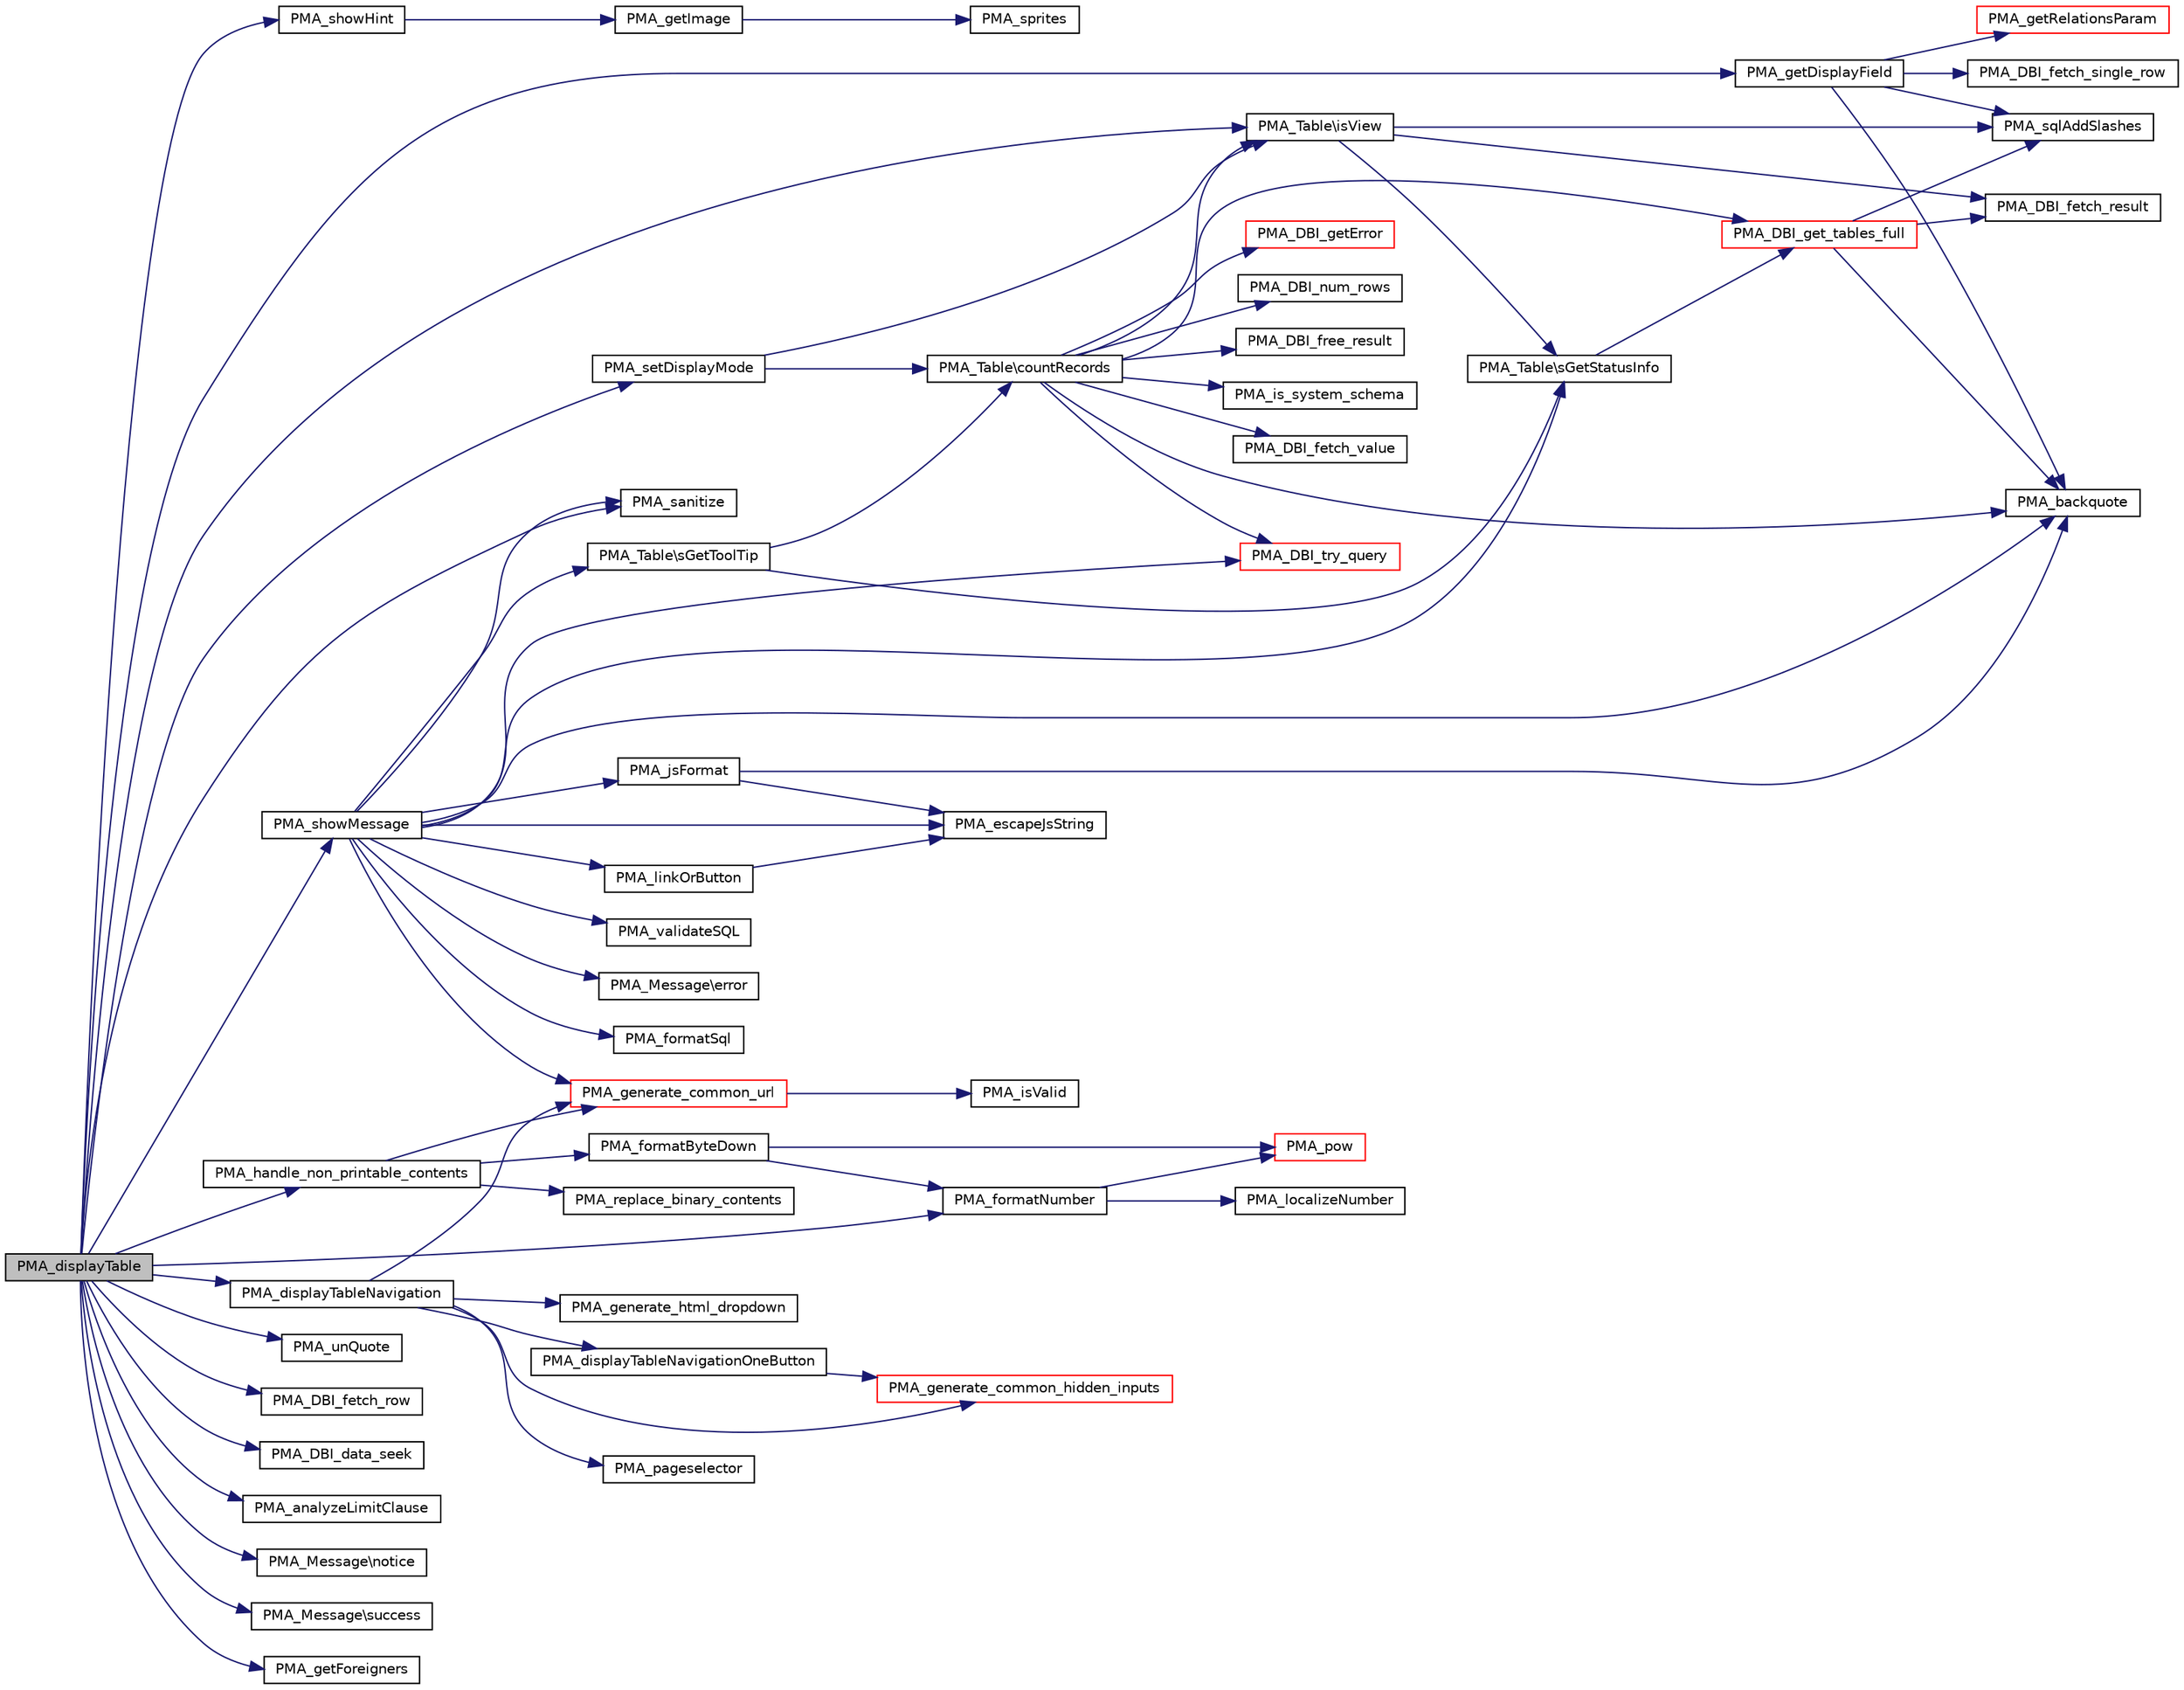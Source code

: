 digraph G
{
  edge [fontname="Helvetica",fontsize="10",labelfontname="Helvetica",labelfontsize="10"];
  node [fontname="Helvetica",fontsize="10",shape=record];
  rankdir="LR";
  Node1 [label="PMA_displayTable",height=0.2,width=0.4,color="black", fillcolor="grey75", style="filled" fontcolor="black"];
  Node1 -> Node2 [color="midnightblue",fontsize="10",style="solid",fontname="Helvetica"];
  Node2 [label="PMA_showHint",height=0.2,width=0.4,color="black", fillcolor="white", style="filled",URL="$common_8lib_8php.html#a081817420a85500983dfb5e02110d9f9",tooltip="returns HTML for a footnote marker and add the messsage to the footnotes"];
  Node2 -> Node3 [color="midnightblue",fontsize="10",style="solid",fontname="Helvetica"];
  Node3 [label="PMA_getImage",height=0.2,width=0.4,color="black", fillcolor="white", style="filled",URL="$common_8lib_8php.html#a54fdec9763bf305a5082d23a5d7d5957",tooltip="Returns an HTML IMG tag for a particular image from a theme, which may be an actual file or an icon f..."];
  Node3 -> Node4 [color="midnightblue",fontsize="10",style="solid",fontname="Helvetica"];
  Node4 [label="PMA_sprites",height=0.2,width=0.4,color="black", fillcolor="white", style="filled",URL="$original_2sprites_8lib_8php.html#adb1d24853efb54486657e2e22bd9755e"];
  Node1 -> Node5 [color="midnightblue",fontsize="10",style="solid",fontname="Helvetica"];
  Node5 [label="PMA_sanitize",height=0.2,width=0.4,color="black", fillcolor="white", style="filled",URL="$sanitizing_8lib_8php.html#ac0444f97c4d50f0e109dc0ec5d86b665",tooltip="Sanitizes $message, taking into account our special codes for formatting."];
  Node1 -> Node6 [color="midnightblue",fontsize="10",style="solid",fontname="Helvetica"];
  Node6 [label="PMA_setDisplayMode",height=0.2,width=0.4,color="black", fillcolor="white", style="filled",URL="$display__tbl_8lib_8php.html#a1d6c4bbc5354600cc41634d3dd8066b9",tooltip="Defines the display mode to use for the results of a SQL query."];
  Node6 -> Node7 [color="midnightblue",fontsize="10",style="solid",fontname="Helvetica"];
  Node7 [label="PMA_Table\\countRecords",height=0.2,width=0.4,color="black", fillcolor="white", style="filled",URL="$classPMA__Table.html#af4c743afaabb1e05e2336e1307ec2df3",tooltip="Counts and returns (or displays) the number of records in a table."];
  Node7 -> Node8 [color="midnightblue",fontsize="10",style="solid",fontname="Helvetica"];
  Node8 [label="PMA_Table\\isView",height=0.2,width=0.4,color="black", fillcolor="white", style="filled",URL="$classPMA__Table.html#af9040740c71098b2c58b3234d7f0afaa",tooltip="returns whether the table is actually a view"];
  Node8 -> Node9 [color="midnightblue",fontsize="10",style="solid",fontname="Helvetica"];
  Node9 [label="PMA_Table\\sGetStatusInfo",height=0.2,width=0.4,color="black", fillcolor="white", style="filled",URL="$classPMA__Table.html#a5bcf320752029cac160933f74afc8742",tooltip="Returns full table status info, or specific if $info provided this info is collected from information..."];
  Node9 -> Node10 [color="midnightblue",fontsize="10",style="solid",fontname="Helvetica"];
  Node10 [label="PMA_DBI_get_tables_full",height=0.2,width=0.4,color="red", fillcolor="white", style="filled",URL="$database__interface_8lib_8php.html#a666173b932079177ab299983242adc58",tooltip="returns array of all tables in given db or dbs this function expects unquoted names: RIGHT: my_databa..."];
  Node10 -> Node11 [color="midnightblue",fontsize="10",style="solid",fontname="Helvetica"];
  Node11 [label="PMA_sqlAddSlashes",height=0.2,width=0.4,color="black", fillcolor="white", style="filled",URL="$common_8lib_8php.html#a799062f79f401d1f20735d292d008eaf",tooltip="Add slashes before &quot;&#39;&quot; and &quot;\&quot; characters so a value containing them can be used in a sql comparison..."];
  Node10 -> Node12 [color="midnightblue",fontsize="10",style="solid",fontname="Helvetica"];
  Node12 [label="PMA_backquote",height=0.2,width=0.4,color="black", fillcolor="white", style="filled",URL="$common_8lib_8php.html#a81c4628f679a153bb4475c5ee2ae49ec",tooltip="Adds backquotes on both sides of a database, table or field name."];
  Node10 -> Node13 [color="midnightblue",fontsize="10",style="solid",fontname="Helvetica"];
  Node13 [label="PMA_DBI_fetch_result",height=0.2,width=0.4,color="black", fillcolor="white", style="filled",URL="$database__interface_8lib_8php.html#a761f919096699667412d2ffd391eaa5b",tooltip="returns all rows in the resultset in one array"];
  Node8 -> Node13 [color="midnightblue",fontsize="10",style="solid",fontname="Helvetica"];
  Node8 -> Node11 [color="midnightblue",fontsize="10",style="solid",fontname="Helvetica"];
  Node7 -> Node10 [color="midnightblue",fontsize="10",style="solid",fontname="Helvetica"];
  Node7 -> Node14 [color="midnightblue",fontsize="10",style="solid",fontname="Helvetica"];
  Node14 [label="PMA_is_system_schema",height=0.2,width=0.4,color="black", fillcolor="white", style="filled",URL="$database__interface_8lib_8php.html#ab3a7f643170e9d96461975b2f2786555",tooltip="Checks whether given schema is a system schema: information_schema (MySQL and Drizzle) or data_dictio..."];
  Node7 -> Node15 [color="midnightblue",fontsize="10",style="solid",fontname="Helvetica"];
  Node15 [label="PMA_DBI_fetch_value",height=0.2,width=0.4,color="black", fillcolor="white", style="filled",URL="$database__interface_8lib_8php.html#a772f12a953dd2908745bb16a8fa7b63a",tooltip="returns a single value from the given result or query, if the query or the result has more than one r..."];
  Node7 -> Node12 [color="midnightblue",fontsize="10",style="solid",fontname="Helvetica"];
  Node7 -> Node16 [color="midnightblue",fontsize="10",style="solid",fontname="Helvetica"];
  Node16 [label="PMA_DBI_try_query",height=0.2,width=0.4,color="red", fillcolor="white", style="filled",URL="$database__interface_8lib_8php.html#af4f8622d2f5df7858e4e6ca425ac0274",tooltip="runs a query and returns the result"];
  Node7 -> Node17 [color="midnightblue",fontsize="10",style="solid",fontname="Helvetica"];
  Node17 [label="PMA_DBI_getError",height=0.2,width=0.4,color="red", fillcolor="white", style="filled",URL="$drizzle_8dbi_8lib_8php.html#a704868d694079bc38c1947d370b8bf79",tooltip="returns last error message or false if no errors occured"];
  Node7 -> Node18 [color="midnightblue",fontsize="10",style="solid",fontname="Helvetica"];
  Node18 [label="PMA_DBI_num_rows",height=0.2,width=0.4,color="black", fillcolor="white", style="filled",URL="$drizzle_8dbi_8lib_8php.html#ad3805f1da9fe87cc10e96acf0710d803",tooltip="returns the number of rows returned by last query"];
  Node7 -> Node19 [color="midnightblue",fontsize="10",style="solid",fontname="Helvetica"];
  Node19 [label="PMA_DBI_free_result",height=0.2,width=0.4,color="black", fillcolor="white", style="filled",URL="$drizzle_8dbi_8lib_8php.html#a69ffa6649f3460798f5d0db03f1e2a5a",tooltip="Frees memory associated with the result."];
  Node6 -> Node8 [color="midnightblue",fontsize="10",style="solid",fontname="Helvetica"];
  Node1 -> Node20 [color="midnightblue",fontsize="10",style="solid",fontname="Helvetica"];
  Node20 [label="PMA_unQuote",height=0.2,width=0.4,color="black", fillcolor="white", style="filled",URL="$common_8lib_8php.html#aa3c7e6be52567014a075e7fdb18ff2c6",tooltip="removes quotes (&#39;,\",`) from a quoted string"];
  Node1 -> Node21 [color="midnightblue",fontsize="10",style="solid",fontname="Helvetica"];
  Node21 [label="PMA_DBI_fetch_row",height=0.2,width=0.4,color="black", fillcolor="white", style="filled",URL="$drizzle_8dbi_8lib_8php.html#a76a677a68b562828af0dfe4467107d31",tooltip="returns array of rows with numeric keys from $result"];
  Node1 -> Node22 [color="midnightblue",fontsize="10",style="solid",fontname="Helvetica"];
  Node22 [label="PMA_handle_non_printable_contents",height=0.2,width=0.4,color="black", fillcolor="white", style="filled",URL="$display__tbl_8lib_8php.html#adc2b985ffe56063359ca5c9b996518f9",tooltip="Verifies what to do with non-printable contents (binary or BLOB) in Browse mode."];
  Node22 -> Node23 [color="midnightblue",fontsize="10",style="solid",fontname="Helvetica"];
  Node23 [label="PMA_formatByteDown",height=0.2,width=0.4,color="black", fillcolor="white", style="filled",URL="$common_8lib_8php.html#a90de48fb0bb54fca6db6a407aa2ab8cf",tooltip="Formats $value to byte view."];
  Node23 -> Node24 [color="midnightblue",fontsize="10",style="solid",fontname="Helvetica"];
  Node24 [label="PMA_pow",height=0.2,width=0.4,color="red", fillcolor="white", style="filled",URL="$common_8lib_8php.html#aaade54960e4ce59a18b04f1cfd724b77",tooltip="Exponential expression / raise number into power."];
  Node23 -> Node25 [color="midnightblue",fontsize="10",style="solid",fontname="Helvetica"];
  Node25 [label="PMA_formatNumber",height=0.2,width=0.4,color="black", fillcolor="white", style="filled",URL="$common_8lib_8php.html#abeaeabaf95ad63e5163642ff03ec6879",tooltip="Formats $value to the given length and appends SI prefixes with a $length of 0 no truncation occurs..."];
  Node25 -> Node24 [color="midnightblue",fontsize="10",style="solid",fontname="Helvetica"];
  Node25 -> Node26 [color="midnightblue",fontsize="10",style="solid",fontname="Helvetica"];
  Node26 [label="PMA_localizeNumber",height=0.2,width=0.4,color="black", fillcolor="white", style="filled",URL="$common_8lib_8php.html#ab4019f8f649e81f8d6525969fdba212e",tooltip="Changes thousands and decimal separators to locale specific values."];
  Node22 -> Node27 [color="midnightblue",fontsize="10",style="solid",fontname="Helvetica"];
  Node27 [label="PMA_replace_binary_contents",height=0.2,width=0.4,color="black", fillcolor="white", style="filled",URL="$common_8lib_8php.html#ab1f3cd4bfc6d70701658e5e08bb89281",tooltip="Replaces some characters by a displayable equivalent."];
  Node22 -> Node28 [color="midnightblue",fontsize="10",style="solid",fontname="Helvetica"];
  Node28 [label="PMA_generate_common_url",height=0.2,width=0.4,color="red", fillcolor="white", style="filled",URL="$url__generating_8lib_8php.html#ad5c0cfef7cb600a158a1ef5fa321a094",tooltip="Generates text with URL parameters."];
  Node28 -> Node29 [color="midnightblue",fontsize="10",style="solid",fontname="Helvetica"];
  Node29 [label="PMA_isValid",height=0.2,width=0.4,color="black", fillcolor="white", style="filled",URL="$core_8lib_8php.html#a1b8fd01cdfbdfaac35e692fcdaaad700",tooltip="checks given $var against $type or $compare"];
  Node1 -> Node30 [color="midnightblue",fontsize="10",style="solid",fontname="Helvetica"];
  Node30 [label="PMA_DBI_data_seek",height=0.2,width=0.4,color="black", fillcolor="white", style="filled",URL="$drizzle_8dbi_8lib_8php.html#aac7efdc35cbbd9715c3f43784a8a0c97",tooltip="Adjusts the result pointer to an arbitrary row in the result."];
  Node1 -> Node31 [color="midnightblue",fontsize="10",style="solid",fontname="Helvetica"];
  Node31 [label="PMA_analyzeLimitClause",height=0.2,width=0.4,color="black", fillcolor="white", style="filled",URL="$common_8lib_8php.html#a4faf03cde6f5a6f5f5d4fa0816cad2aa",tooltip="Analyzes the limit clause and return the start and length attributes of it."];
  Node1 -> Node8 [color="midnightblue",fontsize="10",style="solid",fontname="Helvetica"];
  Node1 -> Node32 [color="midnightblue",fontsize="10",style="solid",fontname="Helvetica"];
  Node32 [label="PMA_Message\\notice",height=0.2,width=0.4,color="black", fillcolor="white", style="filled",URL="$classPMA__Message.html#ae349e34602657ee46e56d435e93fa2db",tooltip="get PMA_Message of type notice"];
  Node1 -> Node33 [color="midnightblue",fontsize="10",style="solid",fontname="Helvetica"];
  Node33 [label="PMA_Message\\success",height=0.2,width=0.4,color="black", fillcolor="white", style="filled",URL="$classPMA__Message.html#a18c1022045762ab6747a98cb4464819e",tooltip="get PMA_Message of type success"];
  Node1 -> Node25 [color="midnightblue",fontsize="10",style="solid",fontname="Helvetica"];
  Node1 -> Node34 [color="midnightblue",fontsize="10",style="solid",fontname="Helvetica"];
  Node34 [label="PMA_showMessage",height=0.2,width=0.4,color="black", fillcolor="white", style="filled",URL="$common_8lib_8php.html#ac856542e67ea0192bc0fc7fd1fb21d09",tooltip="displays the message and the query usually the message is the result of the query executed..."];
  Node34 -> Node35 [color="midnightblue",fontsize="10",style="solid",fontname="Helvetica"];
  Node35 [label="PMA_Table\\sGetToolTip",height=0.2,width=0.4,color="black", fillcolor="white", style="filled",URL="$classPMA__Table.html#a162e3cb99911afe8ac6fb7de1ac9c421"];
  Node35 -> Node9 [color="midnightblue",fontsize="10",style="solid",fontname="Helvetica"];
  Node35 -> Node7 [color="midnightblue",fontsize="10",style="solid",fontname="Helvetica"];
  Node34 -> Node36 [color="midnightblue",fontsize="10",style="solid",fontname="Helvetica"];
  Node36 [label="PMA_jsFormat",height=0.2,width=0.4,color="black", fillcolor="white", style="filled",URL="$js__escape_8lib_8php.html#adefa5e0c287e2534fb2d5a518cebc968",tooltip="Format a string so it can be a string inside JavaScript code inside an eventhandler (onclick..."];
  Node36 -> Node37 [color="midnightblue",fontsize="10",style="solid",fontname="Helvetica"];
  Node37 [label="PMA_escapeJsString",height=0.2,width=0.4,color="black", fillcolor="white", style="filled",URL="$js__escape_8lib_8php.html#a31d2bbc7cf239a64153dd958670f9ac7",tooltip="escapes a string to be inserted as string a JavaScript block enclosed by &lt;![CDATA[ ..."];
  Node36 -> Node12 [color="midnightblue",fontsize="10",style="solid",fontname="Helvetica"];
  Node34 -> Node12 [color="midnightblue",fontsize="10",style="solid",fontname="Helvetica"];
  Node34 -> Node9 [color="midnightblue",fontsize="10",style="solid",fontname="Helvetica"];
  Node34 -> Node16 [color="midnightblue",fontsize="10",style="solid",fontname="Helvetica"];
  Node34 -> Node5 [color="midnightblue",fontsize="10",style="solid",fontname="Helvetica"];
  Node34 -> Node38 [color="midnightblue",fontsize="10",style="solid",fontname="Helvetica"];
  Node38 [label="PMA_validateSQL",height=0.2,width=0.4,color="black", fillcolor="white", style="filled",URL="$sqlvalidator_8lib_8php.html#aa5008486df74dd63c944eb4fa36a81de",tooltip="We need the PEAR libraries, so do a minimum version check first I&#39;m not sure if PEAR was available be..."];
  Node34 -> Node39 [color="midnightblue",fontsize="10",style="solid",fontname="Helvetica"];
  Node39 [label="PMA_Message\\error",height=0.2,width=0.4,color="black", fillcolor="white", style="filled",URL="$classPMA__Message.html#ac1eedc27bd176676149c300379b98661",tooltip="get PMA_Message of type error"];
  Node34 -> Node40 [color="midnightblue",fontsize="10",style="solid",fontname="Helvetica"];
  Node40 [label="PMA_formatSql",height=0.2,width=0.4,color="black", fillcolor="white", style="filled",URL="$common_8lib_8php.html#a7318464fb4bfbdb4c33b3257ad533ab6",tooltip="format sql strings"];
  Node34 -> Node28 [color="midnightblue",fontsize="10",style="solid",fontname="Helvetica"];
  Node34 -> Node41 [color="midnightblue",fontsize="10",style="solid",fontname="Helvetica"];
  Node41 [label="PMA_linkOrButton",height=0.2,width=0.4,color="black", fillcolor="white", style="filled",URL="$common_8lib_8php.html#a59beb470df32fdd938f89fab0f1dc7a8",tooltip="Displays a link, or a button if the link&#39;s URL is too large, to accommodate some browsers&#39; limitation..."];
  Node41 -> Node37 [color="midnightblue",fontsize="10",style="solid",fontname="Helvetica"];
  Node34 -> Node37 [color="midnightblue",fontsize="10",style="solid",fontname="Helvetica"];
  Node1 -> Node42 [color="midnightblue",fontsize="10",style="solid",fontname="Helvetica"];
  Node42 [label="PMA_displayTableNavigation",height=0.2,width=0.4,color="black", fillcolor="white", style="filled",URL="$display__tbl_8lib_8php.html#ad976ef528675a4d65fd57ea37fc51e25",tooltip="Displays a navigation bar to browse among the results of a SQL query."];
  Node42 -> Node43 [color="midnightblue",fontsize="10",style="solid",fontname="Helvetica"];
  Node43 [label="PMA_displayTableNavigationOneButton",height=0.2,width=0.4,color="black", fillcolor="white", style="filled",URL="$display__tbl_8lib_8php.html#ac523ba4ef5f059b9eac487db8f173a2d",tooltip="Displays a navigation button."];
  Node43 -> Node44 [color="midnightblue",fontsize="10",style="solid",fontname="Helvetica"];
  Node44 [label="PMA_generate_common_hidden_inputs",height=0.2,width=0.4,color="red", fillcolor="white", style="filled",URL="$url__generating_8lib_8php.html#ad7326a27700edd06dee0217de194756b",tooltip="Generates text with hidden inputs."];
  Node42 -> Node28 [color="midnightblue",fontsize="10",style="solid",fontname="Helvetica"];
  Node42 -> Node45 [color="midnightblue",fontsize="10",style="solid",fontname="Helvetica"];
  Node45 [label="PMA_pageselector",height=0.2,width=0.4,color="black", fillcolor="white", style="filled",URL="$common_8lib_8php.html#a6219ffebb2ae0980a8db4c5fd72f12ce",tooltip="Generate a pagination selector for browsing resultsets."];
  Node42 -> Node44 [color="midnightblue",fontsize="10",style="solid",fontname="Helvetica"];
  Node42 -> Node46 [color="midnightblue",fontsize="10",style="solid",fontname="Helvetica"];
  Node46 [label="PMA_generate_html_dropdown",height=0.2,width=0.4,color="black", fillcolor="white", style="filled",URL="$common_8lib_8php.html#a5a6eb75fc4c08030f517d1f405268d81",tooltip="Generates and returns an HTML dropdown."];
  Node1 -> Node47 [color="midnightblue",fontsize="10",style="solid",fontname="Helvetica"];
  Node47 [label="PMA_getForeigners",height=0.2,width=0.4,color="black", fillcolor="white", style="filled",URL="$relation_8lib_8php.html#a06f317c03581ae429698a20c7aa155df",tooltip="Gets all Relations to foreign tables for a given table or optionally a given column in a table..."];
  Node1 -> Node48 [color="midnightblue",fontsize="10",style="solid",fontname="Helvetica"];
  Node48 [label="PMA_getDisplayField",height=0.2,width=0.4,color="black", fillcolor="white", style="filled",URL="$relation_8lib_8php.html#ac4b9248f6ad1179a0f86d70f2ad99362",tooltip="Gets the display field of a table."];
  Node48 -> Node49 [color="midnightblue",fontsize="10",style="solid",fontname="Helvetica"];
  Node49 [label="PMA_getRelationsParam",height=0.2,width=0.4,color="red", fillcolor="white", style="filled",URL="$relation_8lib_8php.html#ad4dd08fb9ba9908cd15afb5ac92a2656"];
  Node48 -> Node12 [color="midnightblue",fontsize="10",style="solid",fontname="Helvetica"];
  Node48 -> Node11 [color="midnightblue",fontsize="10",style="solid",fontname="Helvetica"];
  Node48 -> Node50 [color="midnightblue",fontsize="10",style="solid",fontname="Helvetica"];
  Node50 [label="PMA_DBI_fetch_single_row",height=0.2,width=0.4,color="black", fillcolor="white", style="filled",URL="$database__interface_8lib_8php.html#af7470c691b76d49d21241321e9131b91",tooltip="returns only the first row from the result"];
}
